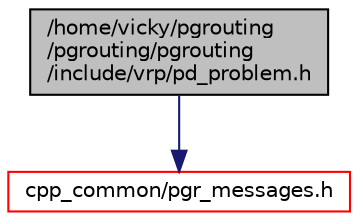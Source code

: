 digraph "/home/vicky/pgrouting/pgrouting/pgrouting/include/vrp/pd_problem.h"
{
  edge [fontname="Helvetica",fontsize="10",labelfontname="Helvetica",labelfontsize="10"];
  node [fontname="Helvetica",fontsize="10",shape=record];
  Node1 [label="/home/vicky/pgrouting\l/pgrouting/pgrouting\l/include/vrp/pd_problem.h",height=0.2,width=0.4,color="black", fillcolor="grey75", style="filled", fontcolor="black"];
  Node1 -> Node2 [color="midnightblue",fontsize="10",style="solid",fontname="Helvetica"];
  Node2 [label="cpp_common/pgr_messages.h",height=0.2,width=0.4,color="red", fillcolor="white", style="filled",URL="$pgr__messages_8h.html"];
}

